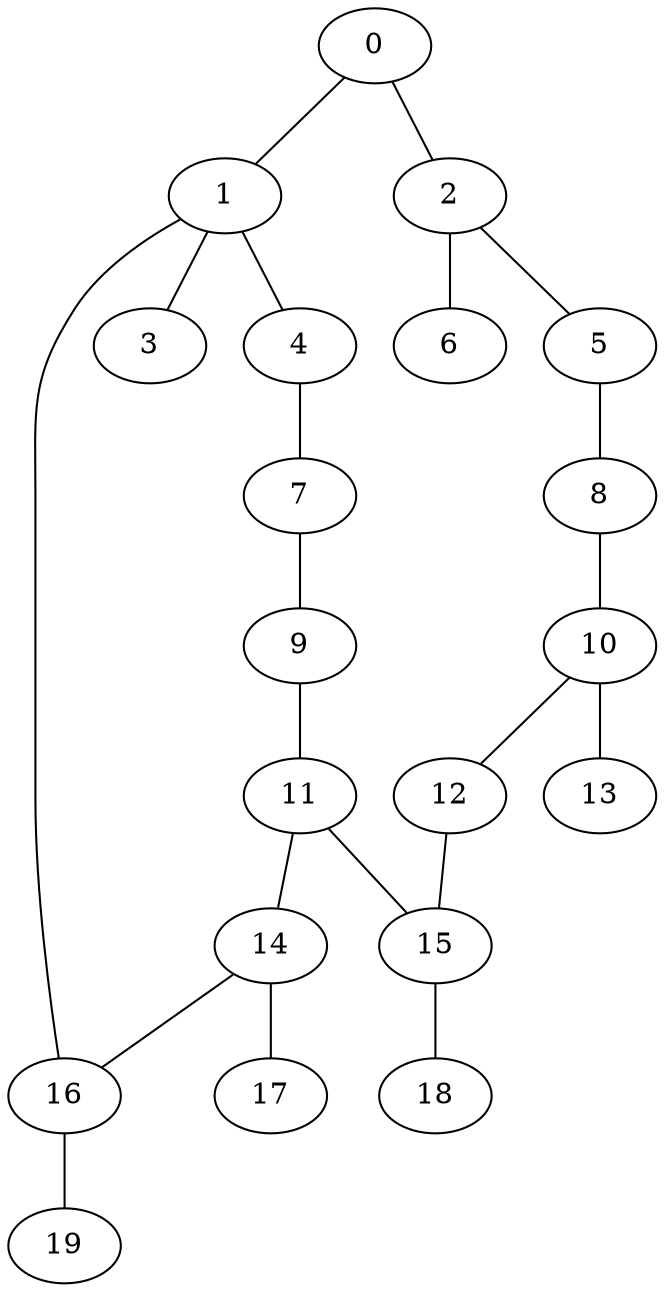 
graph graphname {
    0 -- 1
0 -- 2
1 -- 3
1 -- 4
1 -- 16
2 -- 5
2 -- 6
4 -- 7
5 -- 8
7 -- 9
8 -- 10
9 -- 11
10 -- 12
10 -- 13
11 -- 14
11 -- 15
12 -- 15
14 -- 16
14 -- 17
15 -- 18
16 -- 19

}
